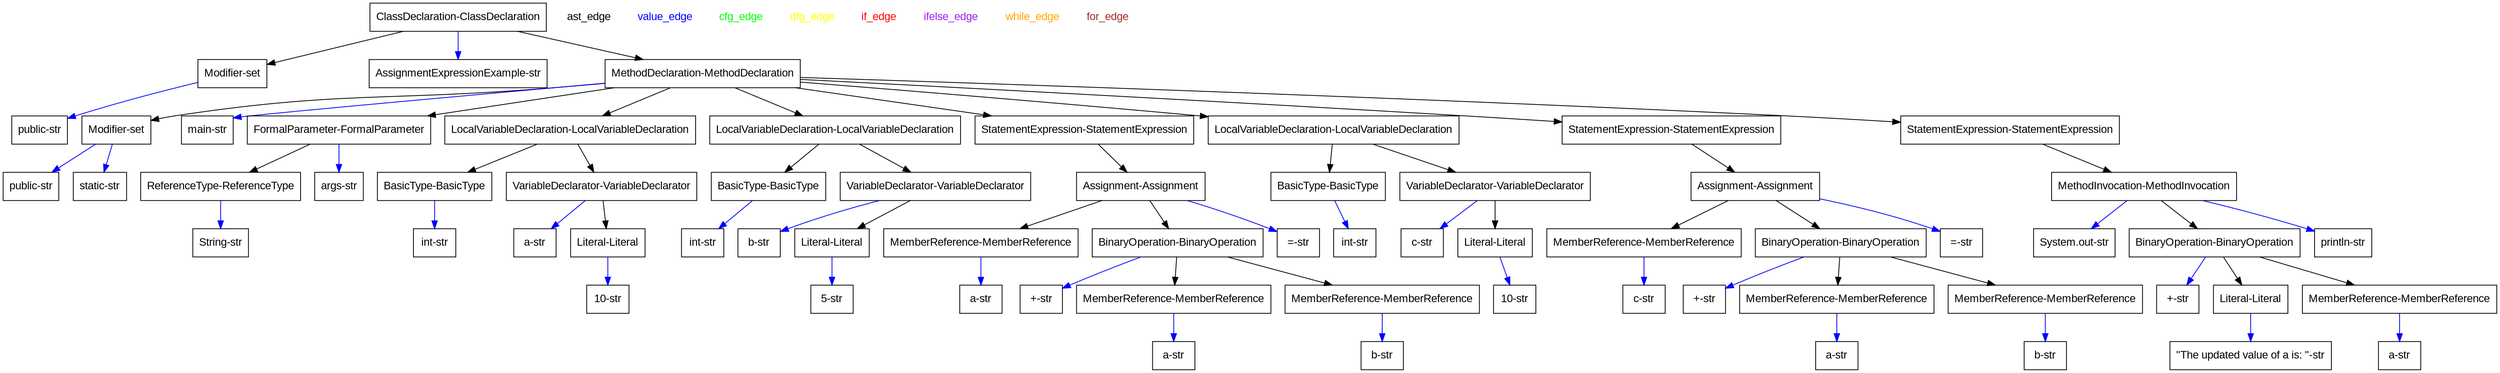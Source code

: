 digraph AST {
	node [fontname=Arial shape=box]
	0 [label="ClassDeclaration-ClassDeclaration"]
	1 [label="Modifier-set"]
	2 [label="public-str"]
	3 [label="AssignmentExpressionExample-str"]
	4 [label="MethodDeclaration-MethodDeclaration"]
	5 [label="Modifier-set"]
	6 [label="public-str"]
	7 [label="static-str"]
	8 [label="main-str"]
	9 [label="FormalParameter-FormalParameter"]
	10 [label="ReferenceType-ReferenceType"]
	11 [label="String-str"]
	12 [label="args-str"]
	13 [label="LocalVariableDeclaration-LocalVariableDeclaration"]
	14 [label="BasicType-BasicType"]
	15 [label="int-str"]
	16 [label="VariableDeclarator-VariableDeclarator"]
	17 [label="a-str"]
	18 [label="Literal-Literal"]
	19 [label="10-str"]
	20 [label="LocalVariableDeclaration-LocalVariableDeclaration"]
	21 [label="BasicType-BasicType"]
	22 [label="int-str"]
	23 [label="VariableDeclarator-VariableDeclarator"]
	24 [label="b-str"]
	25 [label="Literal-Literal"]
	26 [label="5-str"]
	27 [label="StatementExpression-StatementExpression"]
	28 [label="Assignment-Assignment"]
	29 [label="MemberReference-MemberReference"]
	30 [label="a-str"]
	31 [label="BinaryOperation-BinaryOperation"]
	32 [label="+-str"]
	33 [label="MemberReference-MemberReference"]
	34 [label="a-str"]
	35 [label="MemberReference-MemberReference"]
	36 [label="b-str"]
	37 [label="=-str"]
	38 [label="LocalVariableDeclaration-LocalVariableDeclaration"]
	39 [label="BasicType-BasicType"]
	40 [label="int-str"]
	41 [label="VariableDeclarator-VariableDeclarator"]
	42 [label="c-str"]
	43 [label="Literal-Literal"]
	44 [label="10-str"]
	45 [label="StatementExpression-StatementExpression"]
	46 [label="Assignment-Assignment"]
	47 [label="MemberReference-MemberReference"]
	48 [label="c-str"]
	49 [label="BinaryOperation-BinaryOperation"]
	50 [label="+-str"]
	51 [label="MemberReference-MemberReference"]
	52 [label="a-str"]
	53 [label="MemberReference-MemberReference"]
	54 [label="b-str"]
	55 [label="=-str"]
	56 [label="StatementExpression-StatementExpression"]
	57 [label="MethodInvocation-MethodInvocation"]
	58 [label="System.out-str"]
	59 [label="BinaryOperation-BinaryOperation"]
	60 [label="+-str"]
	61 [label="Literal-Literal"]
	62 [label="\"The updated value of a is: \"-str"]
	63 [label="MemberReference-MemberReference"]
	64 [label="a-str"]
	65 [label="println-str"]
	0 -> 1 [color=black]
	0 -> 4 [color=black]
	4 -> 5 [color=black]
	4 -> 9 [color=black]
	9 -> 10 [color=black]
	4 -> 13 [color=black]
	13 -> 14 [color=black]
	13 -> 16 [color=black]
	16 -> 18 [color=black]
	4 -> 20 [color=black]
	20 -> 21 [color=black]
	20 -> 23 [color=black]
	23 -> 25 [color=black]
	4 -> 27 [color=black]
	27 -> 28 [color=black]
	28 -> 29 [color=black]
	28 -> 31 [color=black]
	31 -> 33 [color=black]
	31 -> 35 [color=black]
	4 -> 38 [color=black]
	38 -> 39 [color=black]
	38 -> 41 [color=black]
	41 -> 43 [color=black]
	4 -> 45 [color=black]
	45 -> 46 [color=black]
	46 -> 47 [color=black]
	46 -> 49 [color=black]
	49 -> 51 [color=black]
	49 -> 53 [color=black]
	4 -> 56 [color=black]
	56 -> 57 [color=black]
	57 -> 59 [color=black]
	59 -> 61 [color=black]
	59 -> 63 [color=black]
	1 -> 2 [color=blue]
	0 -> 3 [color=blue]
	5 -> 6 [color=blue]
	5 -> 7 [color=blue]
	4 -> 8 [color=blue]
	10 -> 11 [color=blue]
	9 -> 12 [color=blue]
	14 -> 15 [color=blue]
	16 -> 17 [color=blue]
	18 -> 19 [color=blue]
	21 -> 22 [color=blue]
	23 -> 24 [color=blue]
	25 -> 26 [color=blue]
	29 -> 30 [color=blue]
	31 -> 32 [color=blue]
	33 -> 34 [color=blue]
	35 -> 36 [color=blue]
	28 -> 37 [color=blue]
	39 -> 40 [color=blue]
	41 -> 42 [color=blue]
	43 -> 44 [color=blue]
	47 -> 48 [color=blue]
	49 -> 50 [color=blue]
	51 -> 52 [color=blue]
	53 -> 54 [color=blue]
	46 -> 55 [color=blue]
	57 -> 58 [color=blue]
	59 -> 60 [color=blue]
	61 -> 62 [color=blue]
	63 -> 64 [color=blue]
	57 -> 65 [color=blue]
	subgraph legend {
		label=Legend style=dashed
		ast_edge [label=ast_edge fontcolor=black shape=plaintext]
		value_edge [label=value_edge fontcolor=blue shape=plaintext]
		cfg_edge [label=cfg_edge fontcolor=green shape=plaintext]
		dfg_edge [label=dfg_edge fontcolor=yellow shape=plaintext]
		if_edge [label=if_edge fontcolor=red shape=plaintext]
		ifelse_edge [label=ifelse_edge fontcolor=purple shape=plaintext]
		while_edge [label=while_edge fontcolor=orange shape=plaintext]
		for_edge [label=for_edge fontcolor=brown shape=plaintext]
	}
}
